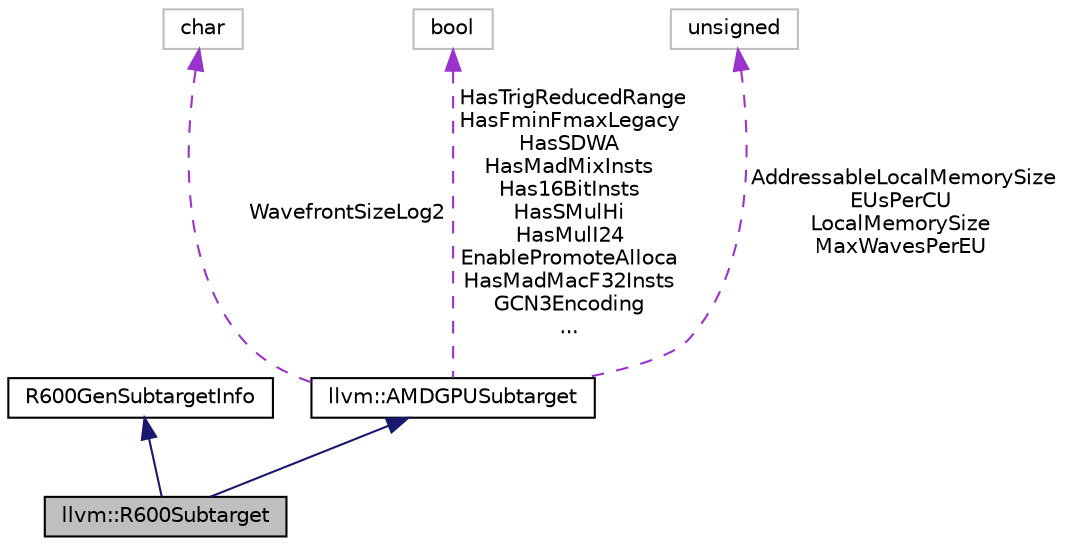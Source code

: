 digraph "llvm::R600Subtarget"
{
 // LATEX_PDF_SIZE
  bgcolor="transparent";
  edge [fontname="Helvetica",fontsize="10",labelfontname="Helvetica",labelfontsize="10"];
  node [fontname="Helvetica",fontsize="10",shape=record];
  Node1 [label="llvm::R600Subtarget",height=0.2,width=0.4,color="black", fillcolor="grey75", style="filled", fontcolor="black",tooltip=" "];
  Node2 -> Node1 [dir="back",color="midnightblue",fontsize="10",style="solid",fontname="Helvetica"];
  Node2 [label="R600GenSubtargetInfo",height=0.2,width=0.4,color="black",URL="$classR600GenSubtargetInfo.html",tooltip=" "];
  Node3 -> Node1 [dir="back",color="midnightblue",fontsize="10",style="solid",fontname="Helvetica"];
  Node3 [label="llvm::AMDGPUSubtarget",height=0.2,width=0.4,color="black",URL="$classllvm_1_1AMDGPUSubtarget.html",tooltip=" "];
  Node4 -> Node3 [dir="back",color="darkorchid3",fontsize="10",style="dashed",label=" WavefrontSizeLog2" ,fontname="Helvetica"];
  Node4 [label="char",height=0.2,width=0.4,color="grey75",tooltip=" "];
  Node5 -> Node3 [dir="back",color="darkorchid3",fontsize="10",style="dashed",label=" HasTrigReducedRange\nHasFminFmaxLegacy\nHasSDWA\nHasMadMixInsts\nHas16BitInsts\nHasSMulHi\nHasMulI24\nEnablePromoteAlloca\nHasMadMacF32Insts\nGCN3Encoding\n..." ,fontname="Helvetica"];
  Node5 [label="bool",height=0.2,width=0.4,color="grey75",tooltip=" "];
  Node6 -> Node3 [dir="back",color="darkorchid3",fontsize="10",style="dashed",label=" AddressableLocalMemorySize\nEUsPerCU\nLocalMemorySize\nMaxWavesPerEU" ,fontname="Helvetica"];
  Node6 [label="unsigned",height=0.2,width=0.4,color="grey75",tooltip=" "];
}
